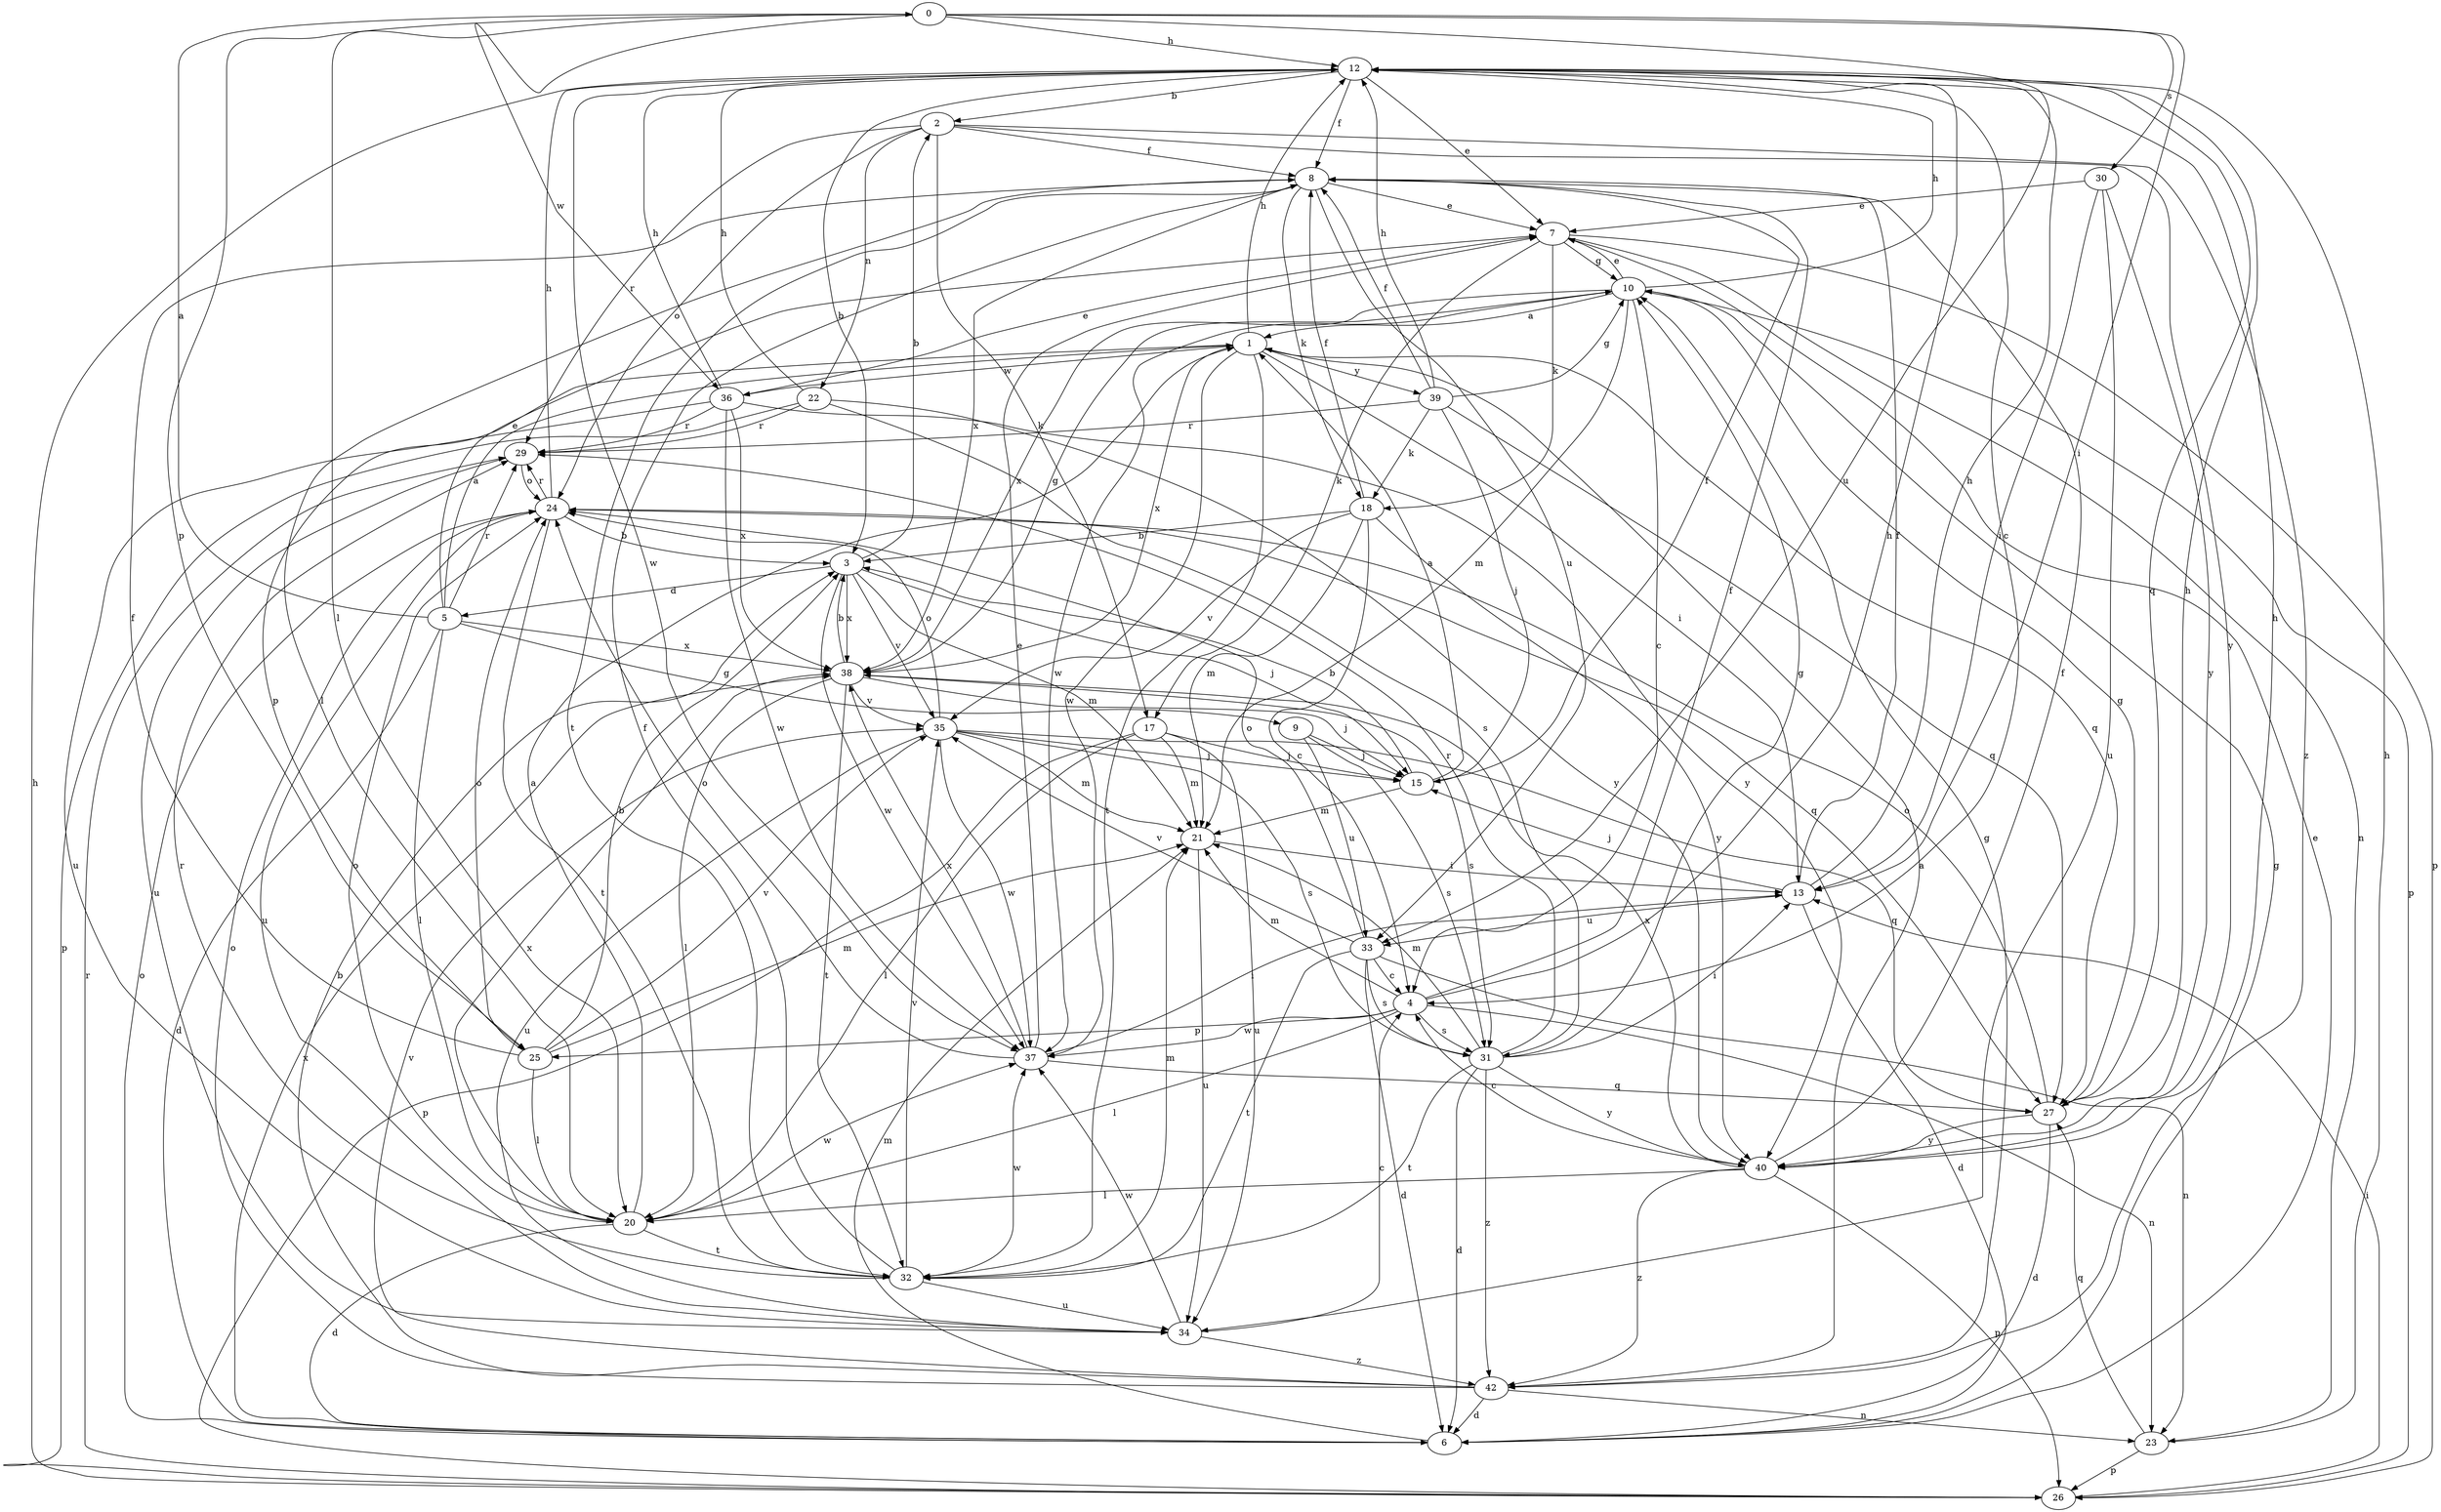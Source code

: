 strict digraph  {
0;
1;
2;
3;
4;
5;
6;
7;
8;
9;
10;
12;
13;
15;
17;
18;
20;
21;
22;
23;
24;
25;
26;
27;
29;
30;
31;
32;
33;
34;
35;
36;
37;
38;
39;
40;
42;
0 -> 12  [label=h];
0 -> 13  [label=i];
0 -> 20  [label=l];
0 -> 25  [label=p];
0 -> 30  [label=s];
0 -> 33  [label=u];
0 -> 36  [label=w];
1 -> 12  [label=h];
1 -> 13  [label=i];
1 -> 25  [label=p];
1 -> 27  [label=q];
1 -> 32  [label=t];
1 -> 36  [label=w];
1 -> 37  [label=w];
1 -> 38  [label=x];
1 -> 39  [label=y];
2 -> 8  [label=f];
2 -> 17  [label=k];
2 -> 22  [label=n];
2 -> 24  [label=o];
2 -> 29  [label=r];
2 -> 40  [label=y];
2 -> 42  [label=z];
3 -> 2  [label=b];
3 -> 5  [label=d];
3 -> 15  [label=j];
3 -> 21  [label=m];
3 -> 35  [label=v];
3 -> 37  [label=w];
3 -> 38  [label=x];
4 -> 8  [label=f];
4 -> 12  [label=h];
4 -> 20  [label=l];
4 -> 21  [label=m];
4 -> 23  [label=n];
4 -> 25  [label=p];
4 -> 31  [label=s];
4 -> 37  [label=w];
5 -> 0  [label=a];
5 -> 1  [label=a];
5 -> 6  [label=d];
5 -> 7  [label=e];
5 -> 9  [label=g];
5 -> 20  [label=l];
5 -> 29  [label=r];
5 -> 38  [label=x];
6 -> 7  [label=e];
6 -> 10  [label=g];
6 -> 21  [label=m];
6 -> 24  [label=o];
6 -> 38  [label=x];
7 -> 10  [label=g];
7 -> 17  [label=k];
7 -> 18  [label=k];
7 -> 23  [label=n];
7 -> 26  [label=p];
8 -> 7  [label=e];
8 -> 18  [label=k];
8 -> 20  [label=l];
8 -> 32  [label=t];
8 -> 33  [label=u];
8 -> 38  [label=x];
9 -> 15  [label=j];
9 -> 31  [label=s];
9 -> 33  [label=u];
10 -> 1  [label=a];
10 -> 4  [label=c];
10 -> 7  [label=e];
10 -> 12  [label=h];
10 -> 21  [label=m];
10 -> 26  [label=p];
10 -> 37  [label=w];
10 -> 38  [label=x];
12 -> 2  [label=b];
12 -> 3  [label=b];
12 -> 4  [label=c];
12 -> 7  [label=e];
12 -> 8  [label=f];
12 -> 27  [label=q];
12 -> 37  [label=w];
13 -> 6  [label=d];
13 -> 8  [label=f];
13 -> 12  [label=h];
13 -> 15  [label=j];
13 -> 33  [label=u];
15 -> 1  [label=a];
15 -> 3  [label=b];
15 -> 8  [label=f];
15 -> 21  [label=m];
17 -> 15  [label=j];
17 -> 20  [label=l];
17 -> 21  [label=m];
17 -> 26  [label=p];
17 -> 34  [label=u];
18 -> 3  [label=b];
18 -> 4  [label=c];
18 -> 8  [label=f];
18 -> 21  [label=m];
18 -> 35  [label=v];
18 -> 40  [label=y];
20 -> 1  [label=a];
20 -> 6  [label=d];
20 -> 24  [label=o];
20 -> 32  [label=t];
20 -> 37  [label=w];
20 -> 38  [label=x];
21 -> 13  [label=i];
21 -> 34  [label=u];
22 -> 12  [label=h];
22 -> 26  [label=p];
22 -> 29  [label=r];
22 -> 31  [label=s];
22 -> 40  [label=y];
23 -> 12  [label=h];
23 -> 26  [label=p];
23 -> 27  [label=q];
24 -> 3  [label=b];
24 -> 12  [label=h];
24 -> 27  [label=q];
24 -> 29  [label=r];
24 -> 32  [label=t];
24 -> 34  [label=u];
25 -> 3  [label=b];
25 -> 8  [label=f];
25 -> 20  [label=l];
25 -> 21  [label=m];
25 -> 24  [label=o];
25 -> 35  [label=v];
26 -> 12  [label=h];
26 -> 13  [label=i];
26 -> 29  [label=r];
27 -> 6  [label=d];
27 -> 10  [label=g];
27 -> 12  [label=h];
27 -> 24  [label=o];
27 -> 40  [label=y];
29 -> 24  [label=o];
29 -> 34  [label=u];
30 -> 7  [label=e];
30 -> 13  [label=i];
30 -> 34  [label=u];
30 -> 40  [label=y];
31 -> 6  [label=d];
31 -> 10  [label=g];
31 -> 13  [label=i];
31 -> 21  [label=m];
31 -> 29  [label=r];
31 -> 32  [label=t];
31 -> 40  [label=y];
31 -> 42  [label=z];
32 -> 8  [label=f];
32 -> 21  [label=m];
32 -> 29  [label=r];
32 -> 34  [label=u];
32 -> 35  [label=v];
32 -> 37  [label=w];
33 -> 4  [label=c];
33 -> 6  [label=d];
33 -> 23  [label=n];
33 -> 24  [label=o];
33 -> 31  [label=s];
33 -> 32  [label=t];
33 -> 35  [label=v];
34 -> 4  [label=c];
34 -> 37  [label=w];
34 -> 42  [label=z];
35 -> 15  [label=j];
35 -> 21  [label=m];
35 -> 24  [label=o];
35 -> 27  [label=q];
35 -> 31  [label=s];
35 -> 34  [label=u];
35 -> 37  [label=w];
36 -> 7  [label=e];
36 -> 12  [label=h];
36 -> 29  [label=r];
36 -> 34  [label=u];
36 -> 37  [label=w];
36 -> 38  [label=x];
36 -> 40  [label=y];
37 -> 7  [label=e];
37 -> 13  [label=i];
37 -> 24  [label=o];
37 -> 27  [label=q];
37 -> 38  [label=x];
38 -> 3  [label=b];
38 -> 10  [label=g];
38 -> 15  [label=j];
38 -> 20  [label=l];
38 -> 31  [label=s];
38 -> 32  [label=t];
38 -> 35  [label=v];
39 -> 8  [label=f];
39 -> 10  [label=g];
39 -> 12  [label=h];
39 -> 15  [label=j];
39 -> 18  [label=k];
39 -> 27  [label=q];
39 -> 29  [label=r];
40 -> 4  [label=c];
40 -> 8  [label=f];
40 -> 12  [label=h];
40 -> 20  [label=l];
40 -> 26  [label=p];
40 -> 38  [label=x];
40 -> 42  [label=z];
42 -> 1  [label=a];
42 -> 3  [label=b];
42 -> 6  [label=d];
42 -> 10  [label=g];
42 -> 23  [label=n];
42 -> 24  [label=o];
42 -> 35  [label=v];
}
